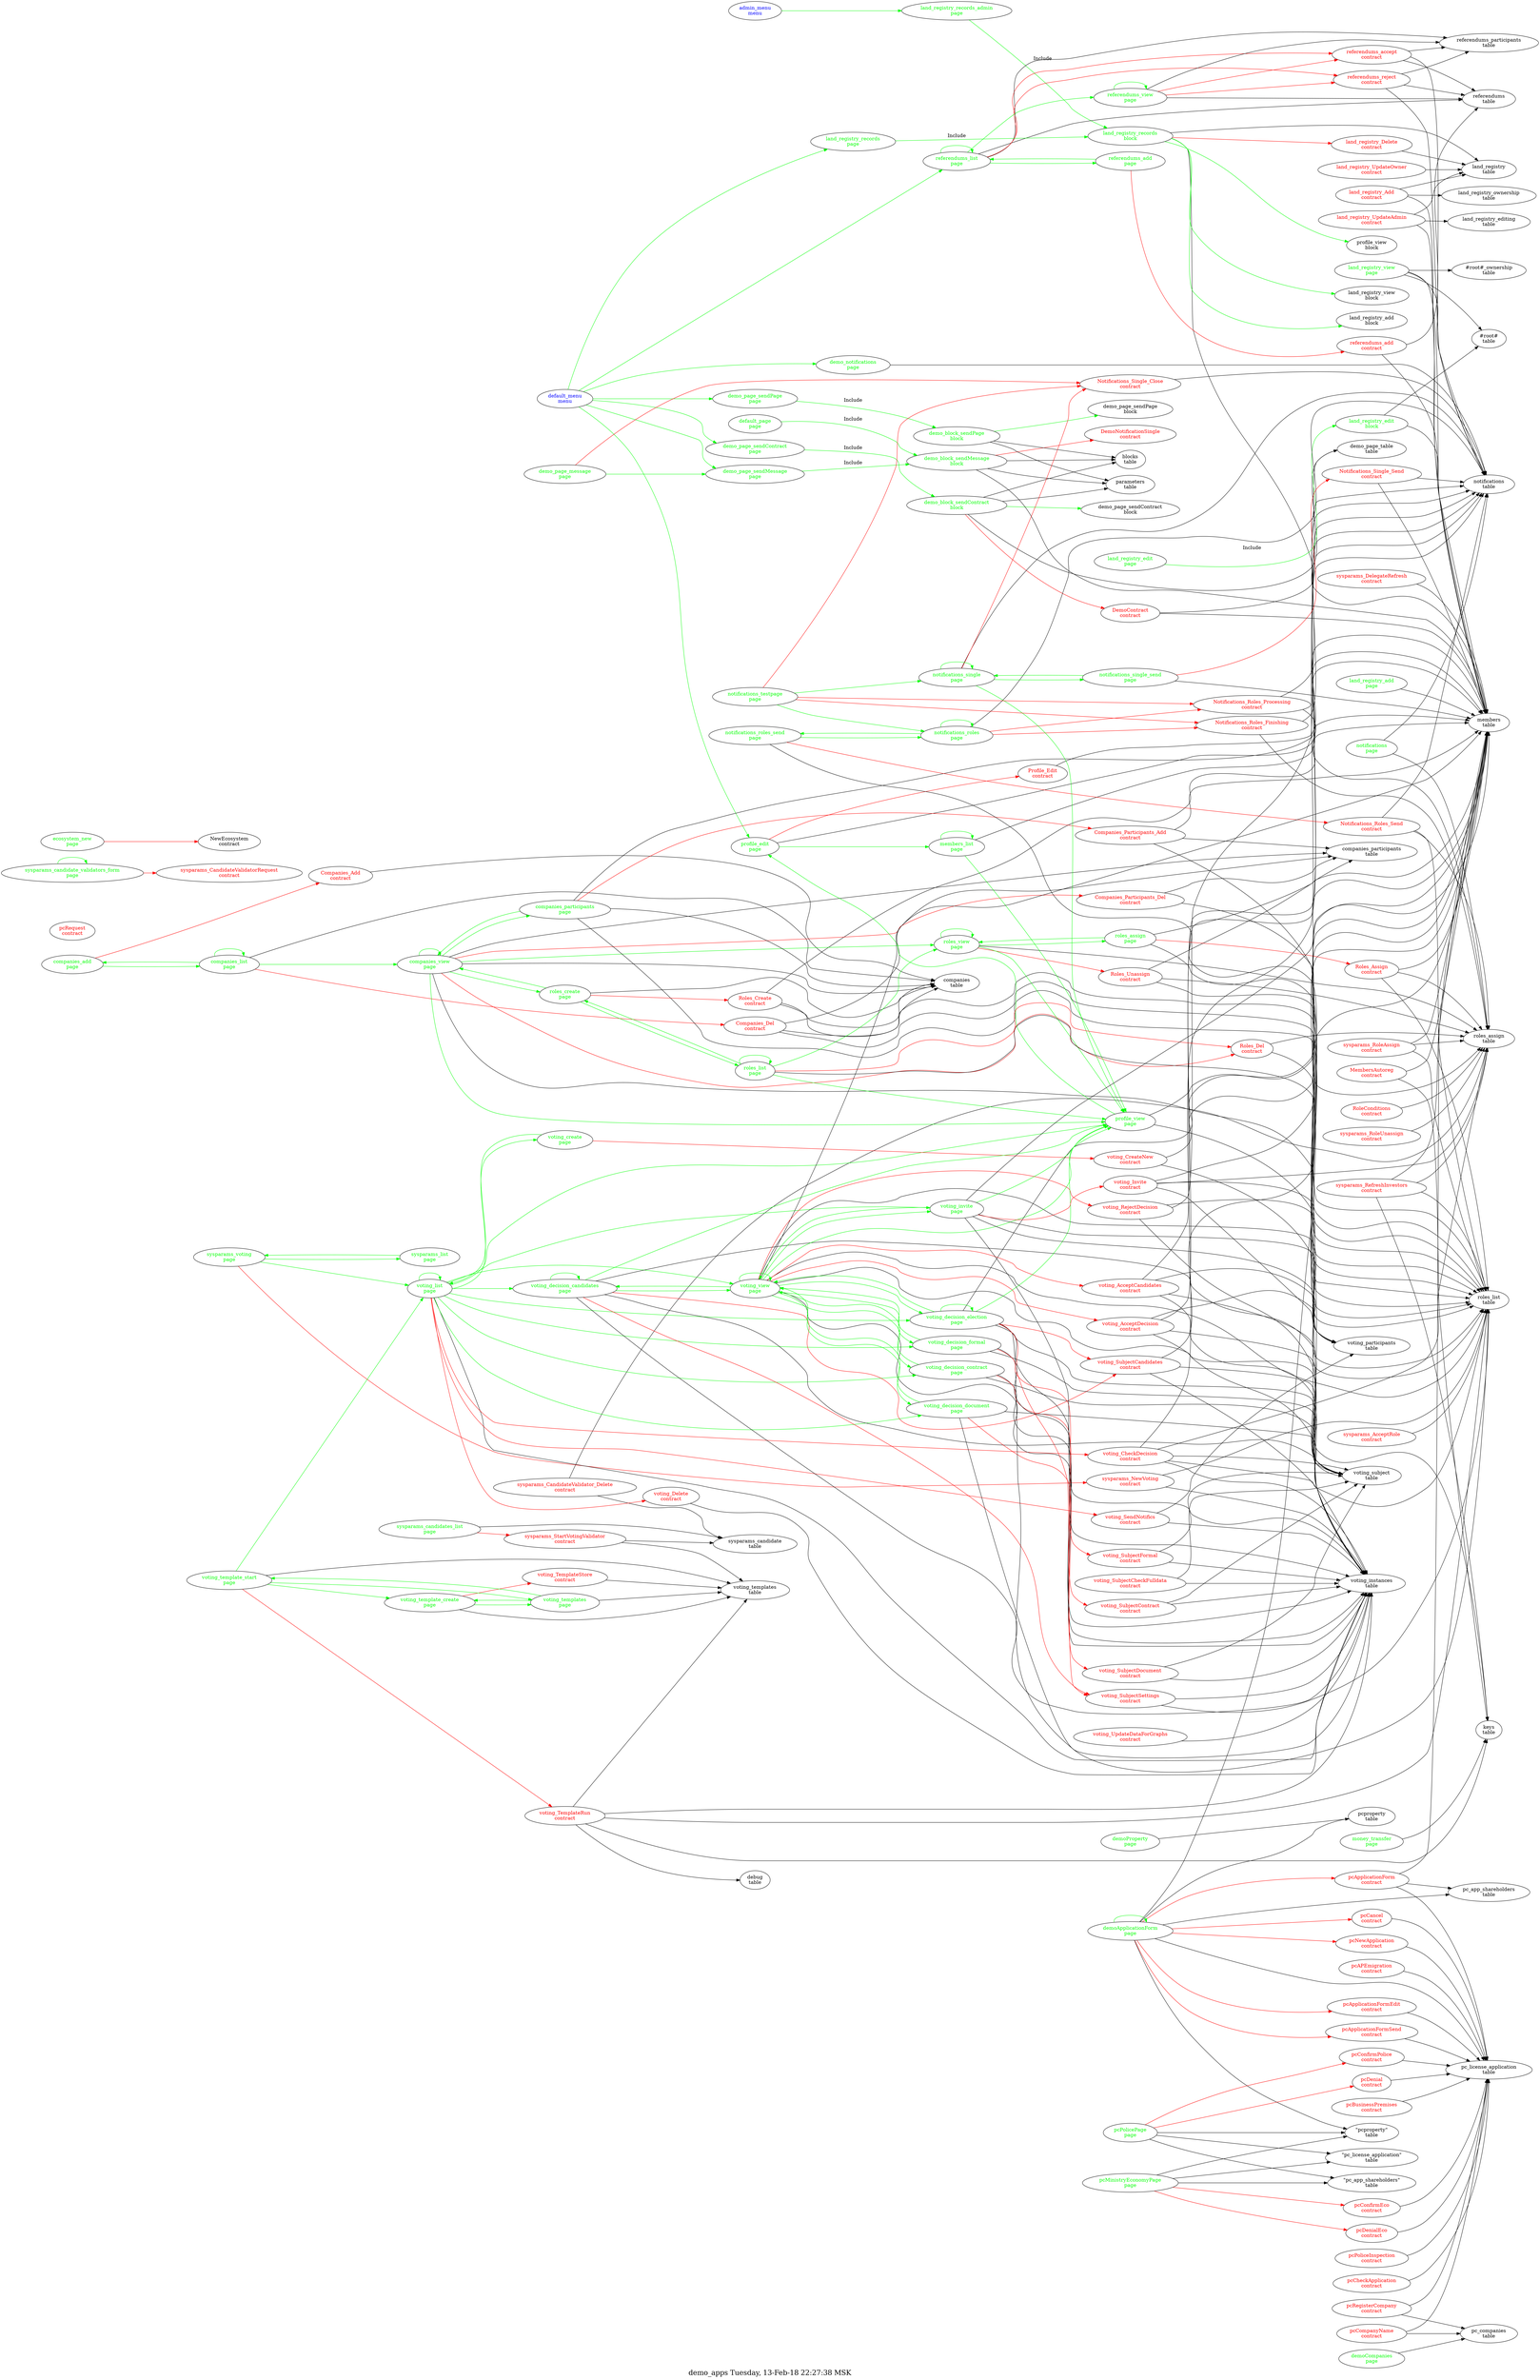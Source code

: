 digraph G {
fontsize="20.0";
label="demo_apps Tuesday, 13-Feb-18 22:27:38 MSK";
rankdir=LR;
"demo_block_sendContract\nblock" -> "DemoContract\ncontract"  [ color=red ]
"demo_block_sendContract\nblock" -> "parameters\ntable"
"demo_block_sendContract\nblock" -> "demo_page_table\ntable"
"demo_block_sendContract\nblock" -> "blocks\ntable"
"demo_block_sendContract\nblock" -> "demo_page_sendContract\nblock"  [ color=green ]
"demo_block_sendContract\nblock" [fontcolor=green, group=blocks];
"demo_block_sendMessage\nblock" -> "DemoNotificationSingle\ncontract"  [ color=red ]
"demo_block_sendMessage\nblock" -> "parameters\ntable"
"demo_block_sendMessage\nblock" -> "members\ntable"
"demo_block_sendMessage\nblock" -> "blocks\ntable"
"demo_block_sendMessage\nblock" [fontcolor=green, group=blocks];
"demo_block_sendPage\nblock" -> "parameters\ntable"
"demo_block_sendPage\nblock" -> "blocks\ntable"
"demo_block_sendPage\nblock" -> "demo_page_sendPage\nblock"  [ color=green ]
"demo_block_sendPage\nblock" [fontcolor=green, group=blocks];
"land_registry_edit\nblock" -> "#root#\ntable"
"land_registry_edit\nblock" -> "members\ntable"
"land_registry_edit\nblock" [fontcolor=green, group=blocks];
"land_registry_records\nblock" -> "land_registry_Delete\ncontract"  [ color=red ]
"land_registry_records\nblock" -> "land_registry\ntable"
"land_registry_records\nblock" -> "members\ntable"
"land_registry_records\nblock" -> "profile_view\nblock"  [ color=green ]
"land_registry_records\nblock" -> "land_registry_view\nblock"  [ color=green ]
"land_registry_records\nblock" -> "land_registry_add\nblock"  [ color=green ]
"land_registry_records\nblock" [fontcolor=green, group=blocks];
"Companies_Add\ncontract" -> "companies\ntable"
"Companies_Add\ncontract" [fontcolor=red, group=contracts];
"Companies_Del\ncontract" -> "roles_list\ntable"
"Companies_Del\ncontract" -> "companies_participants\ntable"
"Companies_Del\ncontract" -> "companies\ntable"
"Companies_Del\ncontract" [fontcolor=red, group=contracts];
"Companies_Participants_Add\ncontract" -> "members\ntable"
"Companies_Participants_Add\ncontract" -> "roles_list\ntable"
"Companies_Participants_Add\ncontract" -> "companies_participants\ntable"
"Companies_Participants_Add\ncontract" [fontcolor=red, group=contracts];
"Companies_Participants_Del\ncontract" -> "companies_participants\ntable"
"Companies_Participants_Del\ncontract" -> "roles_assign\ntable"
"Companies_Participants_Del\ncontract" [fontcolor=red, group=contracts];
"DemoContract\ncontract" -> "members\ntable"
"DemoContract\ncontract" -> "demo_page_table\ntable"
"DemoContract\ncontract" [fontcolor=red, group=contracts];
"DemoNotificationSingle\ncontract" [fontcolor=red, group=contracts];
"MembersAutoreg\ncontract" -> "keys\ntable"
"MembersAutoreg\ncontract" -> "members\ntable"
"MembersAutoreg\ncontract" [fontcolor=red, group=contracts];
"Notifications_Roles_Finishing\ncontract" -> "notifications\ntable"
"Notifications_Roles_Finishing\ncontract" -> "roles_assign\ntable"
"Notifications_Roles_Finishing\ncontract" [fontcolor=red, group=contracts];
"Notifications_Roles_Processing\ncontract" -> "notifications\ntable"
"Notifications_Roles_Processing\ncontract" -> "roles_assign\ntable"
"Notifications_Roles_Processing\ncontract" [fontcolor=red, group=contracts];
"Notifications_Roles_Send\ncontract" -> "roles_assign\ntable"
"Notifications_Roles_Send\ncontract" -> "roles_list\ntable"
"Notifications_Roles_Send\ncontract" -> "notifications\ntable"
"Notifications_Roles_Send\ncontract" [fontcolor=red, group=contracts];
"Notifications_Single_Close\ncontract" -> "notifications\ntable"
"Notifications_Single_Close\ncontract" [fontcolor=red, group=contracts];
"Notifications_Single_Send\ncontract" -> "members\ntable"
"Notifications_Single_Send\ncontract" -> "notifications\ntable"
"Notifications_Single_Send\ncontract" [fontcolor=red, group=contracts];
"Profile_Edit\ncontract" -> "members\ntable"
"Profile_Edit\ncontract" [fontcolor=red, group=contracts];
"RoleConditions\ncontract" -> "roles_assign\ntable"
"RoleConditions\ncontract" [fontcolor=red, group=contracts];
"Roles_Assign\ncontract" -> "roles_list\ntable"
"Roles_Assign\ncontract" -> "members\ntable"
"Roles_Assign\ncontract" -> "roles_assign\ntable"
"Roles_Assign\ncontract" [fontcolor=red, group=contracts];
"Roles_Create\ncontract" -> "companies\ntable"
"Roles_Create\ncontract" -> "members\ntable"
"Roles_Create\ncontract" -> "roles_list\ntable"
"Roles_Create\ncontract" [fontcolor=red, group=contracts];
"Roles_Del\ncontract" -> "roles_list\ntable"
"Roles_Del\ncontract" -> "roles_assign\ntable"
"Roles_Del\ncontract" [fontcolor=red, group=contracts];
"Roles_Unassign\ncontract" -> "roles_assign\ntable"
"Roles_Unassign\ncontract" -> "roles_list\ntable"
"Roles_Unassign\ncontract" -> "companies_participants\ntable"
"Roles_Unassign\ncontract" [fontcolor=red, group=contracts];
"land_registry_Add\ncontract" -> "members\ntable"
"land_registry_Add\ncontract" -> "land_registry\ntable"
"land_registry_Add\ncontract" -> "land_registry_ownership\ntable"
"land_registry_Add\ncontract" [fontcolor=red, group=contracts];
"land_registry_Delete\ncontract" -> "land_registry\ntable"
"land_registry_Delete\ncontract" [fontcolor=red, group=contracts];
"land_registry_UpdateAdmin\ncontract" -> "land_registry\ntable"
"land_registry_UpdateAdmin\ncontract" -> "members\ntable"
"land_registry_UpdateAdmin\ncontract" -> "land_registry_editing\ntable"
"land_registry_UpdateAdmin\ncontract" [fontcolor=red, group=contracts];
"land_registry_UpdateOwner\ncontract" -> "land_registry\ntable"
"land_registry_UpdateOwner\ncontract" [fontcolor=red, group=contracts];
"pcAPEmigration\ncontract" -> "pc_license_application\ntable"
"pcAPEmigration\ncontract" [fontcolor=red, group=contracts];
"pcApplicationForm\ncontract" -> "members\ntable"
"pcApplicationForm\ncontract" -> "pc_license_application\ntable"
"pcApplicationForm\ncontract" -> "pc_app_shareholders\ntable"
"pcApplicationForm\ncontract" [fontcolor=red, group=contracts];
"pcApplicationFormEdit\ncontract" -> "pc_license_application\ntable"
"pcApplicationFormEdit\ncontract" [fontcolor=red, group=contracts];
"pcApplicationFormSend\ncontract" -> "pc_license_application\ntable"
"pcApplicationFormSend\ncontract" [fontcolor=red, group=contracts];
"pcBusinessPremises\ncontract" -> "pc_license_application\ntable"
"pcBusinessPremises\ncontract" [fontcolor=red, group=contracts];
"pcCancel\ncontract" -> "pc_license_application\ntable"
"pcCancel\ncontract" [fontcolor=red, group=contracts];
"pcCheckApplication\ncontract" -> "pc_license_application\ntable"
"pcCheckApplication\ncontract" [fontcolor=red, group=contracts];
"pcCompanyName\ncontract" -> "pc_license_application\ntable"
"pcCompanyName\ncontract" -> "pc_companies\ntable"
"pcCompanyName\ncontract" [fontcolor=red, group=contracts];
"pcConfirmEco\ncontract" -> "pc_license_application\ntable"
"pcConfirmEco\ncontract" [fontcolor=red, group=contracts];
"pcConfirmPolice\ncontract" -> "pc_license_application\ntable"
"pcConfirmPolice\ncontract" [fontcolor=red, group=contracts];
"pcDenial\ncontract" -> "pc_license_application\ntable"
"pcDenial\ncontract" [fontcolor=red, group=contracts];
"pcDenialEco\ncontract" -> "pc_license_application\ntable"
"pcDenialEco\ncontract" [fontcolor=red, group=contracts];
"pcNewApplication\ncontract" -> "pc_license_application\ntable"
"pcNewApplication\ncontract" [fontcolor=red, group=contracts];
"pcPoliceInspection\ncontract" -> "pc_license_application\ntable"
"pcPoliceInspection\ncontract" [fontcolor=red, group=contracts];
"pcRegisterCompany\ncontract" -> "pc_license_application\ntable"
"pcRegisterCompany\ncontract" -> "pc_companies\ntable"
"pcRegisterCompany\ncontract" [fontcolor=red, group=contracts];
"pcRequest\ncontract" [fontcolor=red, group=contracts];
"referendums_accept\ncontract" -> "referendums\ntable"
"referendums_accept\ncontract" -> "referendums_participants\ntable"
"referendums_accept\ncontract" -> "notifications\ntable"
"referendums_accept\ncontract" [fontcolor=red, group=contracts];
"referendums_add\ncontract" -> "referendums\ntable"
"referendums_add\ncontract" -> "members\ntable"
"referendums_add\ncontract" [fontcolor=red, group=contracts];
"referendums_reject\ncontract" -> "referendums\ntable"
"referendums_reject\ncontract" -> "referendums_participants\ntable"
"referendums_reject\ncontract" -> "notifications\ntable"
"referendums_reject\ncontract" [fontcolor=red, group=contracts];
"sysparams_AcceptRole\ncontract" -> "roles_list\ntable"
"sysparams_AcceptRole\ncontract" [fontcolor=red, group=contracts];
"sysparams_CandidateValidatorRequest\ncontract" [fontcolor=red, group=contracts];
"sysparams_CandidateValidator_Delete\ncontract" -> "sysparams_candidate\ntable"
"sysparams_CandidateValidator_Delete\ncontract" -> "roles_assign\ntable"
"sysparams_CandidateValidator_Delete\ncontract" [fontcolor=red, group=contracts];
"sysparams_DelegateRefresh\ncontract" -> "members\ntable"
"sysparams_DelegateRefresh\ncontract" [fontcolor=red, group=contracts];
"sysparams_NewVoting\ncontract" -> "voting_instances\ntable"
"sysparams_NewVoting\ncontract" -> "roles_list\ntable"
"sysparams_NewVoting\ncontract" [fontcolor=red, group=contracts];
"sysparams_RefreshInvestors\ncontract" -> "roles_list\ntable"
"sysparams_RefreshInvestors\ncontract" -> "roles_assign\ntable"
"sysparams_RefreshInvestors\ncontract" -> "members\ntable"
"sysparams_RefreshInvestors\ncontract" -> "keys\ntable"
"sysparams_RefreshInvestors\ncontract" [fontcolor=red, group=contracts];
"sysparams_RoleAssign\ncontract" -> "roles_list\ntable"
"sysparams_RoleAssign\ncontract" -> "members\ntable"
"sysparams_RoleAssign\ncontract" -> "roles_assign\ntable"
"sysparams_RoleAssign\ncontract" [fontcolor=red, group=contracts];
"sysparams_RoleUnassign\ncontract" -> "roles_assign\ntable"
"sysparams_RoleUnassign\ncontract" [fontcolor=red, group=contracts];
"sysparams_StartVotingValidator\ncontract" -> "voting_templates\ntable"
"sysparams_StartVotingValidator\ncontract" -> "sysparams_candidate\ntable"
"sysparams_StartVotingValidator\ncontract" [fontcolor=red, group=contracts];
"voting_AcceptCandidates\ncontract" -> "voting_instances\ntable"
"voting_AcceptCandidates\ncontract" -> "voting_subject\ntable"
"voting_AcceptCandidates\ncontract" -> "voting_participants\ntable"
"voting_AcceptCandidates\ncontract" -> "notifications\ntable"
"voting_AcceptCandidates\ncontract" [fontcolor=red, group=contracts];
"voting_AcceptDecision\ncontract" -> "voting_instances\ntable"
"voting_AcceptDecision\ncontract" -> "voting_subject\ntable"
"voting_AcceptDecision\ncontract" -> "voting_participants\ntable"
"voting_AcceptDecision\ncontract" -> "notifications\ntable"
"voting_AcceptDecision\ncontract" [fontcolor=red, group=contracts];
"voting_CheckDecision\ncontract" -> "voting_instances\ntable"
"voting_CheckDecision\ncontract" -> "voting_subject\ntable"
"voting_CheckDecision\ncontract" -> "notifications\ntable"
"voting_CheckDecision\ncontract" -> "roles_list\ntable"
"voting_CheckDecision\ncontract" -> "roles_assign\ntable"
"voting_CheckDecision\ncontract" [fontcolor=red, group=contracts];
"voting_CreateNew\ncontract" -> "members\ntable"
"voting_CreateNew\ncontract" -> "voting_instances\ntable"
"voting_CreateNew\ncontract" [fontcolor=red, group=contracts];
"voting_Delete\ncontract" -> "voting_instances\ntable"
"voting_Delete\ncontract" [fontcolor=red, group=contracts];
"voting_Invite\ncontract" -> "voting_instances\ntable"
"voting_Invite\ncontract" -> "voting_participants\ntable"
"voting_Invite\ncontract" -> "members\ntable"
"voting_Invite\ncontract" -> "roles_assign\ntable"
"voting_Invite\ncontract" [fontcolor=red, group=contracts];
"voting_RejectDecision\ncontract" -> "voting_instances\ntable"
"voting_RejectDecision\ncontract" -> "voting_participants\ntable"
"voting_RejectDecision\ncontract" -> "notifications\ntable"
"voting_RejectDecision\ncontract" [fontcolor=red, group=contracts];
"voting_SendNotifics\ncontract" -> "voting_instances\ntable"
"voting_SendNotifics\ncontract" -> "voting_participants\ntable"
"voting_SendNotifics\ncontract" [fontcolor=red, group=contracts];
"voting_SubjectCandidates\ncontract" -> "voting_instances\ntable"
"voting_SubjectCandidates\ncontract" -> "voting_subject\ntable"
"voting_SubjectCandidates\ncontract" -> "members\ntable"
"voting_SubjectCandidates\ncontract" [fontcolor=red, group=contracts];
"voting_SubjectCheckFulldata\ncontract" -> "voting_instances\ntable"
"voting_SubjectCheckFulldata\ncontract" -> "voting_subject\ntable"
"voting_SubjectCheckFulldata\ncontract" [fontcolor=red, group=contracts];
"voting_SubjectContract\ncontract" -> "voting_instances\ntable"
"voting_SubjectContract\ncontract" -> "voting_subject\ntable"
"voting_SubjectContract\ncontract" [fontcolor=red, group=contracts];
"voting_SubjectDocument\ncontract" -> "voting_instances\ntable"
"voting_SubjectDocument\ncontract" -> "voting_subject\ntable"
"voting_SubjectDocument\ncontract" [fontcolor=red, group=contracts];
"voting_SubjectFormal\ncontract" -> "voting_instances\ntable"
"voting_SubjectFormal\ncontract" -> "voting_subject\ntable"
"voting_SubjectFormal\ncontract" [fontcolor=red, group=contracts];
"voting_SubjectSettings\ncontract" -> "voting_instances\ntable"
"voting_SubjectSettings\ncontract" -> "roles_list\ntable"
"voting_SubjectSettings\ncontract" [fontcolor=red, group=contracts];
"voting_TemplateRun\ncontract" -> "voting_templates\ntable"
"voting_TemplateRun\ncontract" -> "keys\ntable"
"voting_TemplateRun\ncontract" -> "voting_instances\ntable"
"voting_TemplateRun\ncontract" -> "roles_list\ntable"
"voting_TemplateRun\ncontract" -> "debug\ntable"
"voting_TemplateRun\ncontract" [fontcolor=red, group=contracts];
"voting_TemplateStore\ncontract" -> "voting_templates\ntable"
"voting_TemplateStore\ncontract" [fontcolor=red, group=contracts];
"voting_UpdateDataForGraphs\ncontract" -> "voting_instances\ntable"
"voting_UpdateDataForGraphs\ncontract" [fontcolor=red, group=contracts];
"admin_menu\nmenu" -> "land_registry_records_admin\npage"  [ color=green ]
"admin_menu\nmenu" [fontcolor=blue, group=menus];
"default_menu\nmenu" -> "demo_page_sendPage\npage"  [ color=green ]
"default_menu\nmenu" -> "demo_page_sendContract\npage"  [ color=green ]
"default_menu\nmenu" -> "demo_page_sendMessage\npage"  [ color=green ]
"default_menu\nmenu" -> "demo_notifications\npage"  [ color=green ]
"default_menu\nmenu" -> "profile_edit\npage"  [ color=green ]
"default_menu\nmenu" -> "referendums_list\npage"  [ color=green ]
"default_menu\nmenu" -> "land_registry_records\npage"  [ color=green ]
"default_menu\nmenu" [fontcolor=blue, group=menus];
"companies_add\npage" -> "Companies_Add\ncontract"  [ color=red ]
"companies_add\npage" -> "companies_list\npage"  [ color=green ]
"companies_add\npage" [fontcolor=green, group=pages];
"companies_list\npage" -> "Companies_Del\ncontract"  [ color=red ]
"companies_list\npage" -> "companies\ntable"
"companies_list\npage" -> "companies_view\npage"  [ color=green ]
"companies_list\npage" -> "companies_list\npage"  [ color=green ]
"companies_list\npage" -> "companies_add\npage"  [ color=green ]
"companies_list\npage" [fontcolor=green, group=pages];
"companies_participants\npage" -> "Companies_Participants_Add\ncontract"  [ color=red ]
"companies_participants\npage" -> "companies\ntable"
"companies_participants\npage" -> "members\ntable"
"companies_participants\npage" -> "roles_list\ntable"
"companies_participants\npage" -> "companies_view\npage"  [ color=green ]
"companies_participants\npage" [fontcolor=green, group=pages];
"companies_view\npage" -> "Roles_Del\ncontract"  [ color=red ]
"companies_view\npage" -> "Companies_Participants_Del\ncontract"  [ color=red ]
"companies_view\npage" -> "companies\ntable"
"companies_view\npage" -> "roles_list\ntable"
"companies_view\npage" -> "companies_participants\ntable"
"companies_view\npage" -> "roles_view\npage"  [ color=green ]
"companies_view\npage" -> "companies_view\npage"  [ color=green ]
"companies_view\npage" -> "roles_create\npage"  [ color=green ]
"companies_view\npage" -> "profile_view\npage"  [ color=green ]
"companies_view\npage" -> "companies_participants\npage"  [ color=green ]
"companies_view\npage" [fontcolor=green, group=pages];
"default_page\npage" -> "demo_block_sendMessage\nblock"  [ color=green, label=Include ]
"default_page\npage" [fontcolor=green, group=pages];
"demoApplicationForm\npage" -> "pcApplicationFormEdit\ncontract"  [ color=red ]
"demoApplicationForm\npage" -> "pcNewApplication\ncontract"  [ color=red ]
"demoApplicationForm\npage" -> "pcApplicationFormSend\ncontract"  [ color=red ]
"demoApplicationForm\npage" -> "pcApplicationForm\ncontract"  [ color=red ]
"demoApplicationForm\npage" -> "pcCancel\ncontract"  [ color=red ]
"demoApplicationForm\npage" -> "members\ntable"
"demoApplicationForm\npage" -> "pc_license_application\ntable"
"demoApplicationForm\npage" -> "pc_app_shareholders\ntable"
"demoApplicationForm\npage" -> "\"pcproperty\"\ntable"
"demoApplicationForm\npage" -> "pcproperty\ntable"
"demoApplicationForm\npage" -> "demoApplicationForm\npage"  [ color=green ]
"demoApplicationForm\npage" [fontcolor=green, group=pages];
"demoCompanies\npage" -> "pc_companies\ntable"
"demoCompanies\npage" [fontcolor=green, group=pages];
"demoProperty\npage" -> "pcproperty\ntable"
"demoProperty\npage" [fontcolor=green, group=pages];
"demo_notifications\npage" -> "notifications\ntable"
"demo_notifications\npage" [fontcolor=green, group=pages];
"demo_page_message\npage" -> "Notifications_Single_Close\ncontract"  [ color=red ]
"demo_page_message\npage" -> "demo_page_sendMessage\npage"  [ color=green ]
"demo_page_message\npage" [fontcolor=green, group=pages];
"demo_page_sendContract\npage" -> "demo_block_sendContract\nblock"  [ color=green, label=Include ]
"demo_page_sendContract\npage" [fontcolor=green, group=pages];
"demo_page_sendMessage\npage" -> "demo_block_sendMessage\nblock"  [ color=green, label=Include ]
"demo_page_sendMessage\npage" [fontcolor=green, group=pages];
"demo_page_sendPage\npage" -> "demo_block_sendPage\nblock"  [ color=green, label=Include ]
"demo_page_sendPage\npage" [fontcolor=green, group=pages];
"ecosystem_new\npage" -> "NewEcosystem\ncontract"  [ color=red ]
"ecosystem_new\npage" [fontcolor=green, group=pages];
"land_registry_add\npage" -> "members\ntable"
"land_registry_add\npage" [fontcolor=green, group=pages];
"land_registry_edit\npage" -> "land_registry_edit\nblock"  [ color=green, label=Include ]
"land_registry_edit\npage" [fontcolor=green, group=pages];
"land_registry_records\npage" -> "land_registry_records\nblock"  [ color=green, label=Include ]
"land_registry_records\npage" [fontcolor=green, group=pages];
"land_registry_records_admin\npage" -> "land_registry_records\nblock"  [ color=green, label=Include ]
"land_registry_records_admin\npage" [fontcolor=green, group=pages];
"land_registry_view\npage" -> "#root#\ntable"
"land_registry_view\npage" -> "#root#_ownership\ntable"
"land_registry_view\npage" -> "members\ntable"
"land_registry_view\npage" -> "notifications\ntable"
"land_registry_view\npage" [fontcolor=green, group=pages];
"members_list\npage" -> "members\ntable"
"members_list\npage" -> "profile_view\npage"  [ color=green ]
"members_list\npage" -> "members_list\npage"  [ color=green ]
"members_list\npage" [fontcolor=green, group=pages];
"money_transfer\npage" -> "keys\ntable"
"money_transfer\npage" [fontcolor=green, group=pages];
"notifications\npage" -> "notifications\ntable"
"notifications\npage" -> "roles_assign\ntable"
"notifications\npage" [fontcolor=green, group=pages];
"notifications_roles\npage" -> "Notifications_Roles_Processing\ncontract"  [ color=red ]
"notifications_roles\npage" -> "Notifications_Roles_Finishing\ncontract"  [ color=red ]
"notifications_roles\npage" -> "notifications\ntable"
"notifications_roles\npage" -> "notifications_roles\npage"  [ color=green ]
"notifications_roles\npage" -> "notifications_roles_send\npage"  [ color=green ]
"notifications_roles\npage" [fontcolor=green, group=pages];
"notifications_roles_send\npage" -> "Notifications_Roles_Send\ncontract"  [ color=red ]
"notifications_roles_send\npage" -> "roles_list\ntable"
"notifications_roles_send\npage" -> "notifications_roles\npage"  [ color=green ]
"notifications_roles_send\npage" [fontcolor=green, group=pages];
"notifications_single\npage" -> "Notifications_Single_Close\ncontract"  [ color=red ]
"notifications_single\npage" -> "notifications\ntable"
"notifications_single\npage" -> "profile_view\npage"  [ color=green ]
"notifications_single\npage" -> "notifications_single\npage"  [ color=green ]
"notifications_single\npage" -> "notifications_single_send\npage"  [ color=green ]
"notifications_single\npage" [fontcolor=green, group=pages];
"notifications_single_send\npage" -> "Notifications_Single_Send\ncontract"  [ color=red ]
"notifications_single_send\npage" -> "members\ntable"
"notifications_single_send\npage" -> "notifications_single\npage"  [ color=green ]
"notifications_single_send\npage" [fontcolor=green, group=pages];
"notifications_testpage\npage" -> "Notifications_Single_Close\ncontract"  [ color=red ]
"notifications_testpage\npage" -> "Notifications_Roles_Processing\ncontract"  [ color=red ]
"notifications_testpage\npage" -> "Notifications_Roles_Finishing\ncontract"  [ color=red ]
"notifications_testpage\npage" -> "notifications_single\npage"  [ color=green ]
"notifications_testpage\npage" -> "notifications_roles\npage"  [ color=green ]
"notifications_testpage\npage" [fontcolor=green, group=pages];
"pcMinistryEconomyPage\npage" -> "pcDenialEco\ncontract"  [ color=red ]
"pcMinistryEconomyPage\npage" -> "pcConfirmEco\ncontract"  [ color=red ]
"pcMinistryEconomyPage\npage" -> "\"pc_license_application\"\ntable"
"pcMinistryEconomyPage\npage" -> "\"pcproperty\"\ntable"
"pcMinistryEconomyPage\npage" -> "\"pc_app_shareholders\"\ntable"
"pcMinistryEconomyPage\npage" [fontcolor=green, group=pages];
"pcPolicePage\npage" -> "pcDenial\ncontract"  [ color=red ]
"pcPolicePage\npage" -> "pcConfirmPolice\ncontract"  [ color=red ]
"pcPolicePage\npage" -> "\"pc_license_application\"\ntable"
"pcPolicePage\npage" -> "\"pcproperty\"\ntable"
"pcPolicePage\npage" -> "\"pc_app_shareholders\"\ntable"
"pcPolicePage\npage" [fontcolor=green, group=pages];
"profile_edit\npage" -> "Profile_Edit\ncontract"  [ color=red ]
"profile_edit\npage" -> "members\ntable"
"profile_edit\npage" -> "members_list\npage"  [ color=green ]
"profile_edit\npage" [fontcolor=green, group=pages];
"profile_view\npage" -> "members\ntable"
"profile_view\npage" -> "keys\ntable"
"profile_view\npage" -> "profile_edit\npage"  [ color=green ]
"profile_view\npage" [fontcolor=green, group=pages];
"referendums_add\npage" -> "referendums_add\ncontract"  [ color=red ]
"referendums_add\npage" -> "referendums_list\npage"  [ color=green ]
"referendums_add\npage" [fontcolor=green, group=pages];
"referendums_list\npage" -> "referendums_reject\ncontract"  [ color=red ]
"referendums_list\npage" -> "referendums_accept\ncontract"  [ color=red ]
"referendums_list\npage" -> "referendums\ntable"
"referendums_list\npage" -> "referendums_participants\ntable"
"referendums_list\npage" -> "referendums_view\npage"  [ color=green ]
"referendums_list\npage" -> "referendums_list\npage"  [ color=green ]
"referendums_list\npage" -> "referendums_add\npage"  [ color=green ]
"referendums_list\npage" [fontcolor=green, group=pages];
"referendums_view\npage" -> "referendums_accept\ncontract"  [ color=red ]
"referendums_view\npage" -> "referendums_reject\ncontract"  [ color=red ]
"referendums_view\npage" -> "referendums\ntable"
"referendums_view\npage" -> "referendums_participants\ntable"
"referendums_view\npage" -> "referendums_view\npage"  [ color=green ]
"referendums_view\npage" [fontcolor=green, group=pages];
"roles_assign\npage" -> "Roles_Assign\ncontract"  [ color=red ]
"roles_assign\npage" -> "roles_list\ntable"
"roles_assign\npage" -> "members\ntable"
"roles_assign\npage" -> "roles_view\npage"  [ color=green ]
"roles_assign\npage" [fontcolor=green, group=pages];
"roles_create\npage" -> "Roles_Create\ncontract"  [ color=red ]
"roles_create\npage" -> "companies\ntable"
"roles_create\npage" -> "companies_view\npage"  [ color=green ]
"roles_create\npage" -> "roles_list\npage"  [ color=green ]
"roles_create\npage" [fontcolor=green, group=pages];
"roles_list\npage" -> "Roles_Del\ncontract"  [ color=red ]
"roles_list\npage" -> "roles_list\ntable"
"roles_list\npage" -> "profile_view\npage"  [ color=green ]
"roles_list\npage" -> "roles_view\npage"  [ color=green ]
"roles_list\npage" -> "roles_list\npage"  [ color=green ]
"roles_list\npage" -> "roles_create\npage"  [ color=green ]
"roles_list\npage" [fontcolor=green, group=pages];
"roles_view\npage" -> "Roles_Unassign\ncontract"  [ color=red ]
"roles_view\npage" -> "roles_assign\ntable"
"roles_view\npage" -> "profile_view\npage"  [ color=green ]
"roles_view\npage" -> "roles_view\npage"  [ color=green ]
"roles_view\npage" -> "roles_assign\npage"  [ color=green ]
"roles_view\npage" [fontcolor=green, group=pages];
"sysparams_candidate_validators_form\npage" -> "sysparams_CandidateValidatorRequest\ncontract"  [ color=red ]
"sysparams_candidate_validators_form\npage" -> "sysparams_candidate_validators_form\npage"  [ color=green ]
"sysparams_candidate_validators_form\npage" [fontcolor=green, group=pages];
"sysparams_candidates_list\npage" -> "sysparams_StartVotingValidator\ncontract"  [ color=red ]
"sysparams_candidates_list\npage" -> "sysparams_candidate\ntable"
"sysparams_candidates_list\npage" [fontcolor=green, group=pages];
"sysparams_list\npage" -> "sysparams_voting\npage"  [ color=green ]
"sysparams_list\npage" [fontcolor=green, group=pages];
"sysparams_voting\npage" -> "sysparams_NewVoting\ncontract"  [ color=red ]
"sysparams_voting\npage" -> "sysparams_list\npage"  [ color=green ]
"sysparams_voting\npage" -> "voting_list\npage"  [ color=green ]
"sysparams_voting\npage" [fontcolor=green, group=pages];
"voting_create\npage" -> "voting_CreateNew\ncontract"  [ color=red ]
"voting_create\npage" -> "voting_list\npage"  [ color=green ]
"voting_create\npage" [fontcolor=green, group=pages];
"voting_decision_candidates\npage" -> "voting_SubjectCandidates\ncontract"  [ color=red ]
"voting_decision_candidates\npage" -> "voting_SubjectSettings\ncontract"  [ color=red ]
"voting_decision_candidates\npage" -> "voting_instances\ntable"
"voting_decision_candidates\npage" -> "voting_subject\ntable"
"voting_decision_candidates\npage" -> "roles_list\ntable"
"voting_decision_candidates\npage" -> "voting_decision_candidates\npage"  [ color=green ]
"voting_decision_candidates\npage" -> "profile_view\npage"  [ color=green ]
"voting_decision_candidates\npage" -> "voting_view\npage"  [ color=green ]
"voting_decision_candidates\npage" [fontcolor=green, group=pages];
"voting_decision_contract\npage" -> "voting_SubjectContract\ncontract"  [ color=red ]
"voting_decision_contract\npage" -> "voting_instances\ntable"
"voting_decision_contract\npage" -> "voting_subject\ntable"
"voting_decision_contract\npage" -> "voting_view\npage"  [ color=green ]
"voting_decision_contract\npage" [fontcolor=green, group=pages];
"voting_decision_document\npage" -> "voting_SubjectDocument\ncontract"  [ color=red ]
"voting_decision_document\npage" -> "voting_instances\ntable"
"voting_decision_document\npage" -> "voting_subject\ntable"
"voting_decision_document\npage" -> "voting_view\npage"  [ color=green ]
"voting_decision_document\npage" [fontcolor=green, group=pages];
"voting_decision_election\npage" -> "voting_SubjectCandidates\ncontract"  [ color=red ]
"voting_decision_election\npage" -> "voting_SubjectSettings\ncontract"  [ color=red ]
"voting_decision_election\npage" -> "voting_instances\ntable"
"voting_decision_election\npage" -> "members\ntable"
"voting_decision_election\npage" -> "voting_subject\ntable"
"voting_decision_election\npage" -> "roles_list\ntable"
"voting_decision_election\npage" -> "voting_decision_election\npage"  [ color=green ]
"voting_decision_election\npage" -> "profile_view\npage"  [ color=green ]
"voting_decision_election\npage" -> "voting_view\npage"  [ color=green ]
"voting_decision_election\npage" [fontcolor=green, group=pages];
"voting_decision_formal\npage" -> "voting_SubjectFormal\ncontract"  [ color=red ]
"voting_decision_formal\npage" -> "voting_instances\ntable"
"voting_decision_formal\npage" -> "voting_subject\ntable"
"voting_decision_formal\npage" -> "voting_view\npage"  [ color=green ]
"voting_decision_formal\npage" [fontcolor=green, group=pages];
"voting_invite\npage" -> "voting_Invite\ncontract"  [ color=red ]
"voting_invite\npage" -> "voting_instances\ntable"
"voting_invite\npage" -> "voting_participants\ntable"
"voting_invite\npage" -> "members\ntable"
"voting_invite\npage" -> "roles_list\ntable"
"voting_invite\npage" -> "profile_view\npage"  [ color=green ]
"voting_invite\npage" -> "voting_view\npage"  [ color=green ]
"voting_invite\npage" [fontcolor=green, group=pages];
"voting_list\npage" -> "voting_SendNotifics\ncontract"  [ color=red ]
"voting_list\npage" -> "voting_CheckDecision\ncontract"  [ color=red ]
"voting_list\npage" -> "voting_Delete\ncontract"  [ color=red ]
"voting_list\npage" -> "voting_instances\ntable"
"voting_list\npage" -> "voting_view\npage"  [ color=green ]
"voting_list\npage" -> "voting_decision_candidates\npage"  [ color=green ]
"voting_list\npage" -> "voting_decision_election\npage"  [ color=green ]
"voting_list\npage" -> "voting_decision_document\npage"  [ color=green ]
"voting_list\npage" -> "voting_decision_formal\npage"  [ color=green ]
"voting_list\npage" -> "voting_decision_contract\npage"  [ color=green ]
"voting_list\npage" -> "voting_invite\npage"  [ color=green ]
"voting_list\npage" -> "voting_list\npage"  [ color=green ]
"voting_list\npage" -> "profile_view\npage"  [ color=green ]
"voting_list\npage" -> "voting_create\npage"  [ color=green ]
"voting_list\npage" [fontcolor=green, group=pages];
"voting_template_create\npage" -> "voting_TemplateStore\ncontract"  [ color=red ]
"voting_template_create\npage" -> "voting_templates\ntable"
"voting_template_create\npage" -> "voting_templates\npage"  [ color=green ]
"voting_template_create\npage" [fontcolor=green, group=pages];
"voting_template_start\npage" -> "voting_TemplateRun\ncontract"  [ color=red ]
"voting_template_start\npage" -> "voting_templates\ntable"
"voting_template_start\npage" -> "voting_templates\npage"  [ color=green ]
"voting_template_start\npage" -> "voting_template_create\npage"  [ color=green ]
"voting_template_start\npage" -> "voting_list\npage"  [ color=green ]
"voting_template_start\npage" [fontcolor=green, group=pages];
"voting_templates\npage" -> "voting_templates\ntable"
"voting_templates\npage" -> "voting_template_start\npage"  [ color=green ]
"voting_templates\npage" -> "voting_template_create\npage"  [ color=green ]
"voting_templates\npage" [fontcolor=green, group=pages];
"voting_view\npage" -> "voting_AcceptCandidates\ncontract"  [ color=red ]
"voting_view\npage" -> "voting_RejectDecision\ncontract"  [ color=red ]
"voting_view\npage" -> "voting_AcceptDecision\ncontract"  [ color=red ]
"voting_view\npage" -> "voting_instances\ntable"
"voting_view\npage" -> "voting_participants\ntable"
"voting_view\npage" -> "roles_list\ntable"
"voting_view\npage" -> "voting_subject\ntable"
"voting_view\npage" -> "members\ntable"
"voting_view\npage" -> "profile_view\npage"  [ color=green ]
"voting_view\npage" -> "voting_view\npage"  [ color=green ]
"voting_view\npage" -> "voting_decision_candidates\npage"  [ color=green ]
"voting_view\npage" -> "voting_decision_election\npage"  [ color=green ]
"voting_view\npage" -> "voting_decision_document\npage"  [ color=green ]
"voting_view\npage" -> "voting_decision_formal\npage"  [ color=green ]
"voting_view\npage" -> "voting_decision_contract\npage"  [ color=green ]
"voting_view\npage" -> "voting_invite\npage"  [ color=green ]
"voting_view\npage" [fontcolor=green, group=pages];
}
